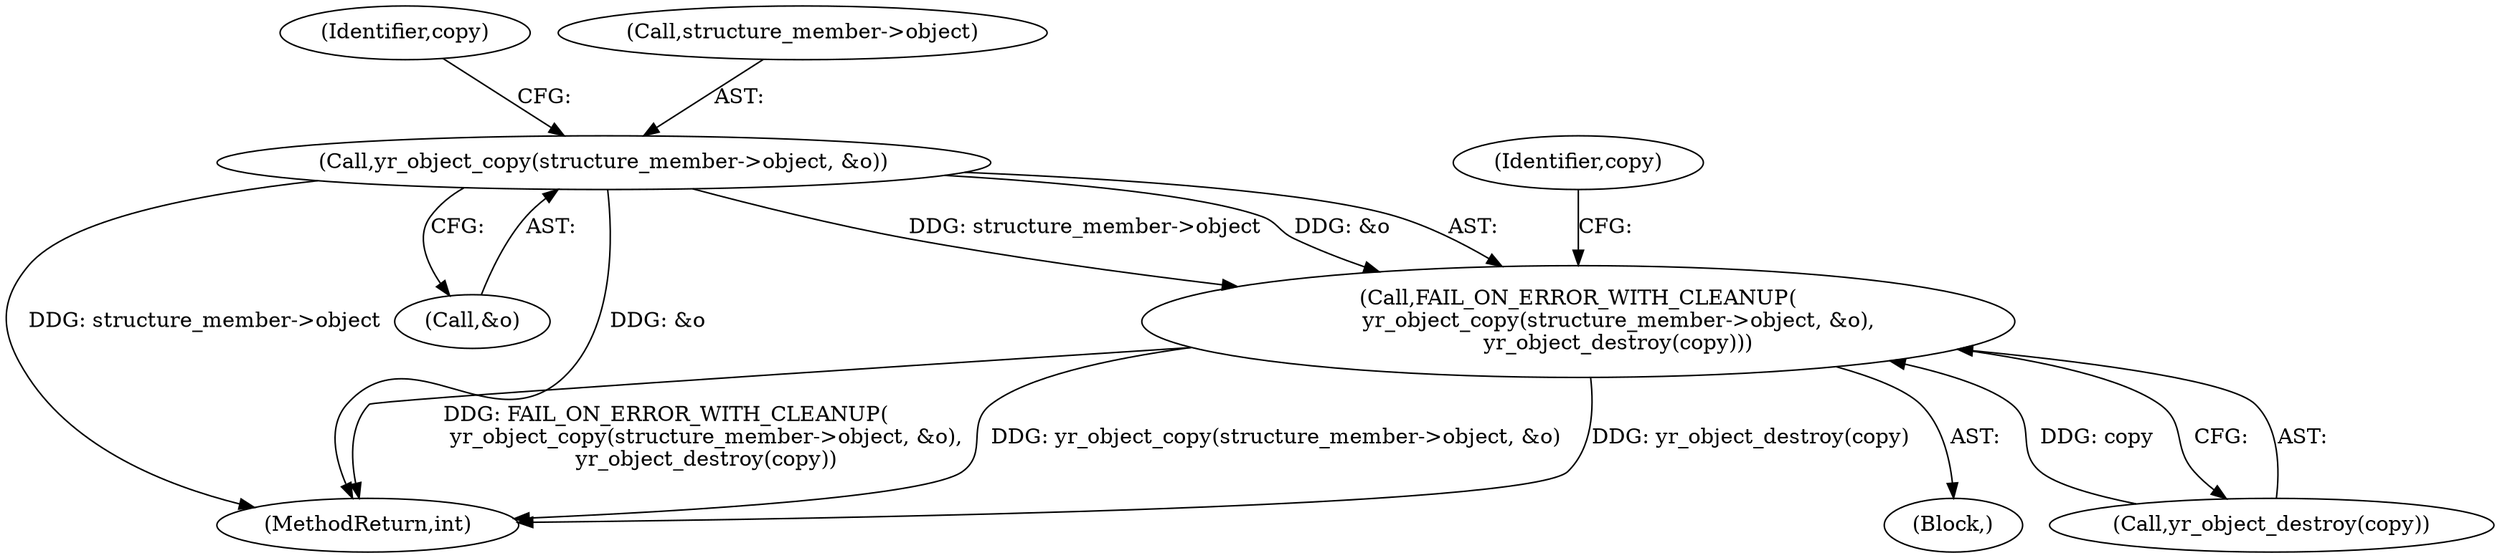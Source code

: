 digraph "0_yara_053e67e3ec81cc9268ce30eaf0d6663d8639ed1e_0@API" {
"1000245" [label="(Call,yr_object_copy(structure_member->object, &o))"];
"1000244" [label="(Call,FAIL_ON_ERROR_WITH_CLEANUP(\n            yr_object_copy(structure_member->object, &o),\n            yr_object_destroy(copy)))"];
"1000249" [label="(Call,&o)"];
"1000244" [label="(Call,FAIL_ON_ERROR_WITH_CLEANUP(\n            yr_object_copy(structure_member->object, &o),\n            yr_object_destroy(copy)))"];
"1000252" [label="(Identifier,copy)"];
"1000246" [label="(Call,structure_member->object)"];
"1000251" [label="(Call,yr_object_destroy(copy))"];
"1000255" [label="(Identifier,copy)"];
"1000245" [label="(Call,yr_object_copy(structure_member->object, &o))"];
"1000308" [label="(MethodReturn,int)"];
"1000243" [label="(Block,)"];
"1000245" -> "1000244"  [label="AST: "];
"1000245" -> "1000249"  [label="CFG: "];
"1000246" -> "1000245"  [label="AST: "];
"1000249" -> "1000245"  [label="AST: "];
"1000252" -> "1000245"  [label="CFG: "];
"1000245" -> "1000308"  [label="DDG: structure_member->object"];
"1000245" -> "1000308"  [label="DDG: &o"];
"1000245" -> "1000244"  [label="DDG: structure_member->object"];
"1000245" -> "1000244"  [label="DDG: &o"];
"1000244" -> "1000243"  [label="AST: "];
"1000244" -> "1000251"  [label="CFG: "];
"1000251" -> "1000244"  [label="AST: "];
"1000255" -> "1000244"  [label="CFG: "];
"1000244" -> "1000308"  [label="DDG: yr_object_destroy(copy)"];
"1000244" -> "1000308"  [label="DDG: FAIL_ON_ERROR_WITH_CLEANUP(\n            yr_object_copy(structure_member->object, &o),\n            yr_object_destroy(copy))"];
"1000244" -> "1000308"  [label="DDG: yr_object_copy(structure_member->object, &o)"];
"1000251" -> "1000244"  [label="DDG: copy"];
}
